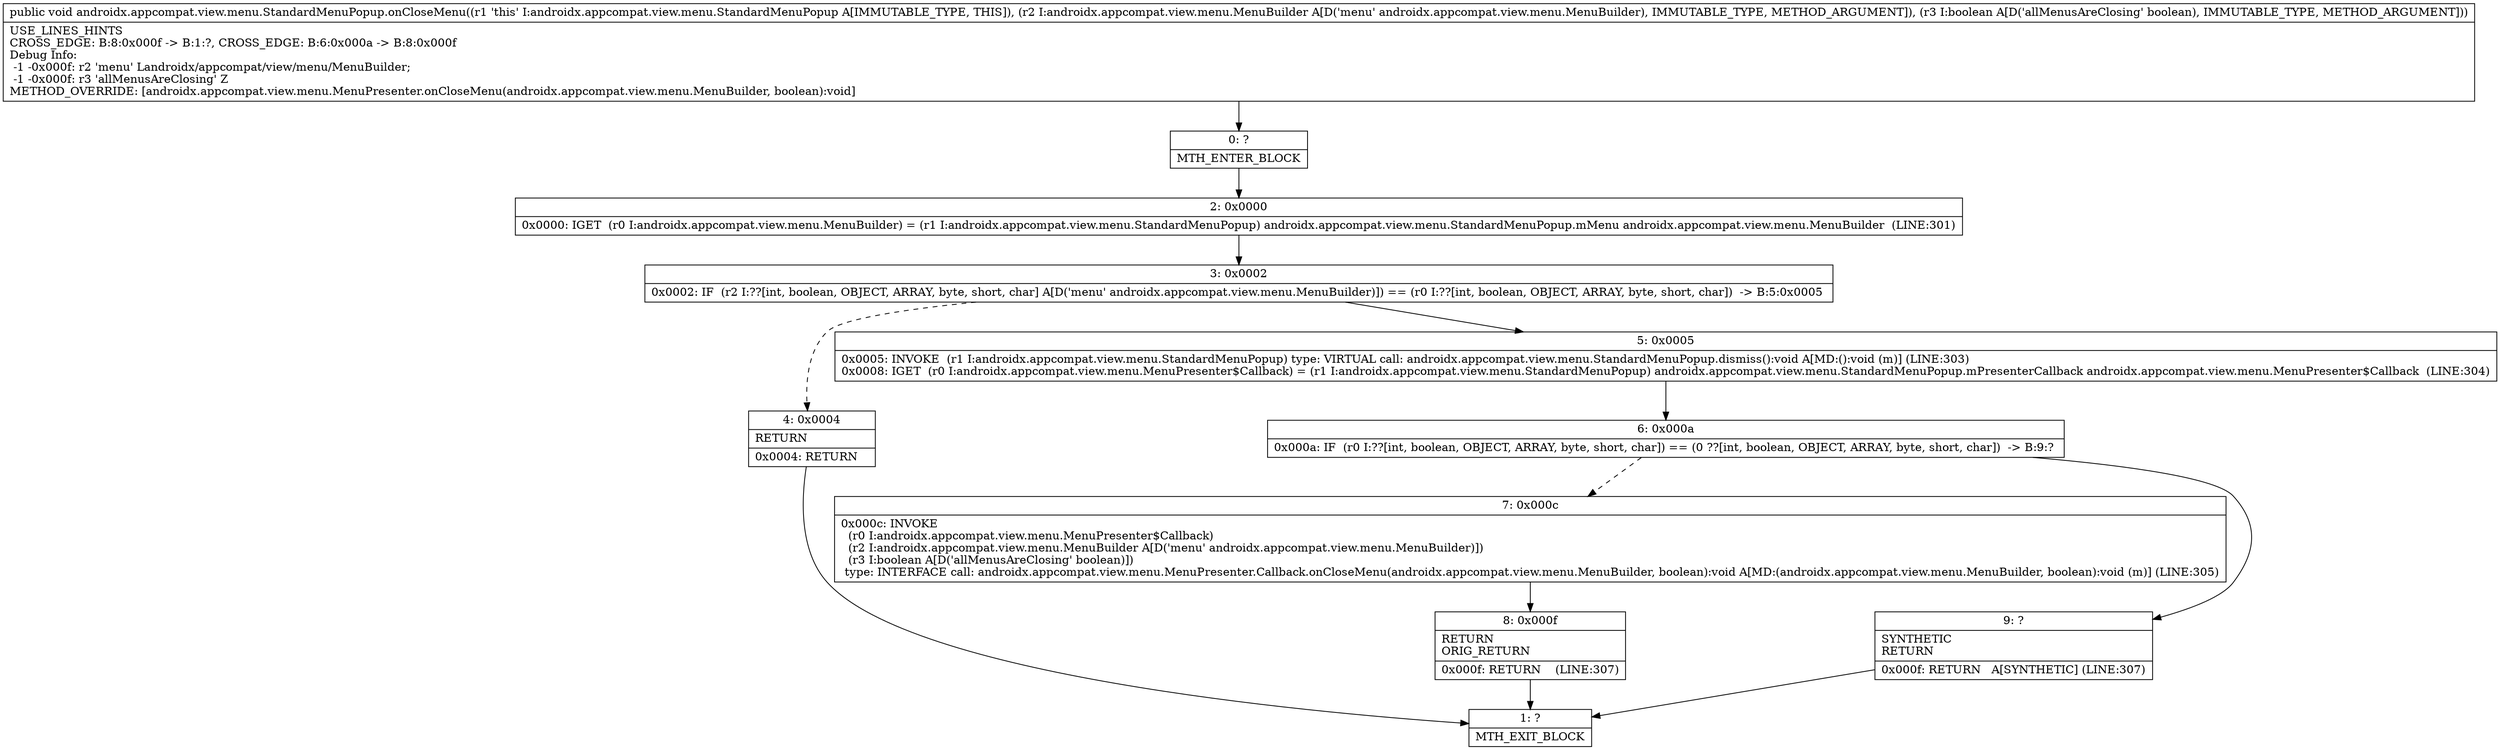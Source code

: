 digraph "CFG forandroidx.appcompat.view.menu.StandardMenuPopup.onCloseMenu(Landroidx\/appcompat\/view\/menu\/MenuBuilder;Z)V" {
Node_0 [shape=record,label="{0\:\ ?|MTH_ENTER_BLOCK\l}"];
Node_2 [shape=record,label="{2\:\ 0x0000|0x0000: IGET  (r0 I:androidx.appcompat.view.menu.MenuBuilder) = (r1 I:androidx.appcompat.view.menu.StandardMenuPopup) androidx.appcompat.view.menu.StandardMenuPopup.mMenu androidx.appcompat.view.menu.MenuBuilder  (LINE:301)\l}"];
Node_3 [shape=record,label="{3\:\ 0x0002|0x0002: IF  (r2 I:??[int, boolean, OBJECT, ARRAY, byte, short, char] A[D('menu' androidx.appcompat.view.menu.MenuBuilder)]) == (r0 I:??[int, boolean, OBJECT, ARRAY, byte, short, char])  \-\> B:5:0x0005 \l}"];
Node_4 [shape=record,label="{4\:\ 0x0004|RETURN\l|0x0004: RETURN   \l}"];
Node_1 [shape=record,label="{1\:\ ?|MTH_EXIT_BLOCK\l}"];
Node_5 [shape=record,label="{5\:\ 0x0005|0x0005: INVOKE  (r1 I:androidx.appcompat.view.menu.StandardMenuPopup) type: VIRTUAL call: androidx.appcompat.view.menu.StandardMenuPopup.dismiss():void A[MD:():void (m)] (LINE:303)\l0x0008: IGET  (r0 I:androidx.appcompat.view.menu.MenuPresenter$Callback) = (r1 I:androidx.appcompat.view.menu.StandardMenuPopup) androidx.appcompat.view.menu.StandardMenuPopup.mPresenterCallback androidx.appcompat.view.menu.MenuPresenter$Callback  (LINE:304)\l}"];
Node_6 [shape=record,label="{6\:\ 0x000a|0x000a: IF  (r0 I:??[int, boolean, OBJECT, ARRAY, byte, short, char]) == (0 ??[int, boolean, OBJECT, ARRAY, byte, short, char])  \-\> B:9:? \l}"];
Node_7 [shape=record,label="{7\:\ 0x000c|0x000c: INVOKE  \l  (r0 I:androidx.appcompat.view.menu.MenuPresenter$Callback)\l  (r2 I:androidx.appcompat.view.menu.MenuBuilder A[D('menu' androidx.appcompat.view.menu.MenuBuilder)])\l  (r3 I:boolean A[D('allMenusAreClosing' boolean)])\l type: INTERFACE call: androidx.appcompat.view.menu.MenuPresenter.Callback.onCloseMenu(androidx.appcompat.view.menu.MenuBuilder, boolean):void A[MD:(androidx.appcompat.view.menu.MenuBuilder, boolean):void (m)] (LINE:305)\l}"];
Node_8 [shape=record,label="{8\:\ 0x000f|RETURN\lORIG_RETURN\l|0x000f: RETURN    (LINE:307)\l}"];
Node_9 [shape=record,label="{9\:\ ?|SYNTHETIC\lRETURN\l|0x000f: RETURN   A[SYNTHETIC] (LINE:307)\l}"];
MethodNode[shape=record,label="{public void androidx.appcompat.view.menu.StandardMenuPopup.onCloseMenu((r1 'this' I:androidx.appcompat.view.menu.StandardMenuPopup A[IMMUTABLE_TYPE, THIS]), (r2 I:androidx.appcompat.view.menu.MenuBuilder A[D('menu' androidx.appcompat.view.menu.MenuBuilder), IMMUTABLE_TYPE, METHOD_ARGUMENT]), (r3 I:boolean A[D('allMenusAreClosing' boolean), IMMUTABLE_TYPE, METHOD_ARGUMENT]))  | USE_LINES_HINTS\lCROSS_EDGE: B:8:0x000f \-\> B:1:?, CROSS_EDGE: B:6:0x000a \-\> B:8:0x000f\lDebug Info:\l  \-1 \-0x000f: r2 'menu' Landroidx\/appcompat\/view\/menu\/MenuBuilder;\l  \-1 \-0x000f: r3 'allMenusAreClosing' Z\lMETHOD_OVERRIDE: [androidx.appcompat.view.menu.MenuPresenter.onCloseMenu(androidx.appcompat.view.menu.MenuBuilder, boolean):void]\l}"];
MethodNode -> Node_0;Node_0 -> Node_2;
Node_2 -> Node_3;
Node_3 -> Node_4[style=dashed];
Node_3 -> Node_5;
Node_4 -> Node_1;
Node_5 -> Node_6;
Node_6 -> Node_7[style=dashed];
Node_6 -> Node_9;
Node_7 -> Node_8;
Node_8 -> Node_1;
Node_9 -> Node_1;
}

